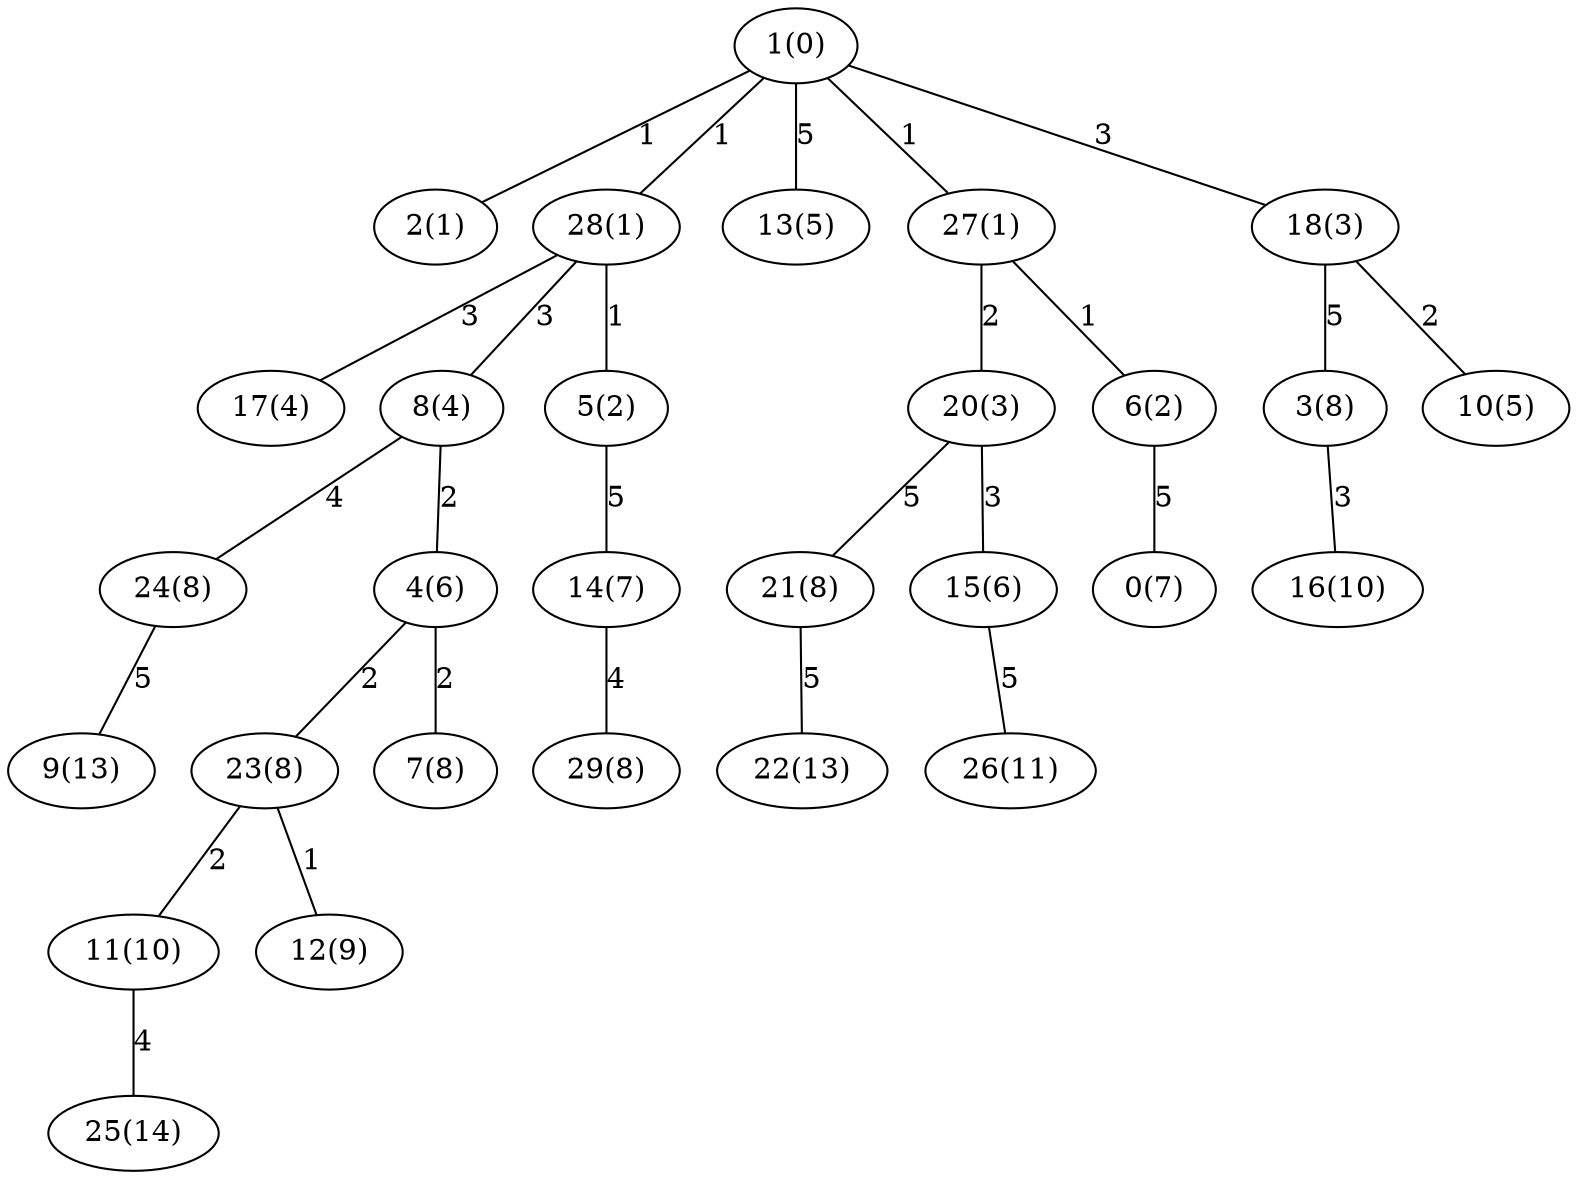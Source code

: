 graph{
   11 [label="11(10)"];
   3 [label="3(8)"];
   17 [label="17(4)"];
   12 [label="12(9)"];
   26 [label="26(11)"];
   10 [label="10(5)"];
   8 [label="8(4)"];
   23 [label="23(8)"];
   5 [label="5(2)"];
   7 [label="7(8)"];
   1 [label="1(0)"];
   21 [label="21(8)"];
   2 [label="2(1)"];
   20 [label="20(3)"];
   15 [label="15(6)"];
   29 [label="29(8)"];
   16 [label="16(10)"];
   28 [label="28(1)"];
   24 [label="24(8)"];
   9 [label="9(13)"];
   13 [label="13(5)"];
   6 [label="6(2)"];
   22 [label="22(13)"];
   4 [label="4(6)"];
   14 [label="14(7)"];
   27 [label="27(1)"];
   18 [label="18(3)"];
   0 [label="0(7)"];
   25 [label="25(14)"];
   15 -- 26 [label="5"];
   6 -- 0 [label="5"];
   1 -- 18 [label="3"];
   14 -- 29 [label="4"];
   23 -- 11 [label="2"];
   18 -- 3 [label="5"];
   28 -- 17 [label="3"];
   23 -- 12 [label="1"];
   20 -- 21 [label="5"];
   1 -- 27 [label="1"];
   18 -- 10 [label="2"];
   28 -- 8 [label="3"];
   4 -- 23 [label="2"];
   1 -- 2 [label="1"];
   28 -- 5 [label="1"];
   4 -- 7 [label="2"];
   20 -- 15 [label="3"];
   1 -- 13 [label="5"];
   27 -- 20 [label="2"];
   3 -- 16 [label="3"];
   11 -- 25 [label="4"];
   24 -- 9 [label="5"];
   1 -- 28 [label="1"];
   8 -- 24 [label="4"];
   27 -- 6 [label="1"];
   21 -- 22 [label="5"];
   5 -- 14 [label="5"];
   8 -- 4 [label="2"];
}